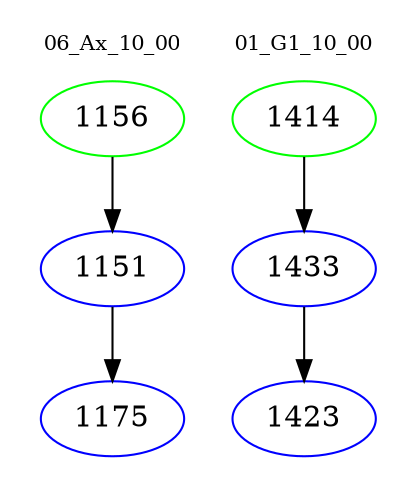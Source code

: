 digraph{
subgraph cluster_0 {
color = white
label = "06_Ax_10_00";
fontsize=10;
T0_1156 [label="1156", color="green"]
T0_1156 -> T0_1151 [color="black"]
T0_1151 [label="1151", color="blue"]
T0_1151 -> T0_1175 [color="black"]
T0_1175 [label="1175", color="blue"]
}
subgraph cluster_1 {
color = white
label = "01_G1_10_00";
fontsize=10;
T1_1414 [label="1414", color="green"]
T1_1414 -> T1_1433 [color="black"]
T1_1433 [label="1433", color="blue"]
T1_1433 -> T1_1423 [color="black"]
T1_1423 [label="1423", color="blue"]
}
}
